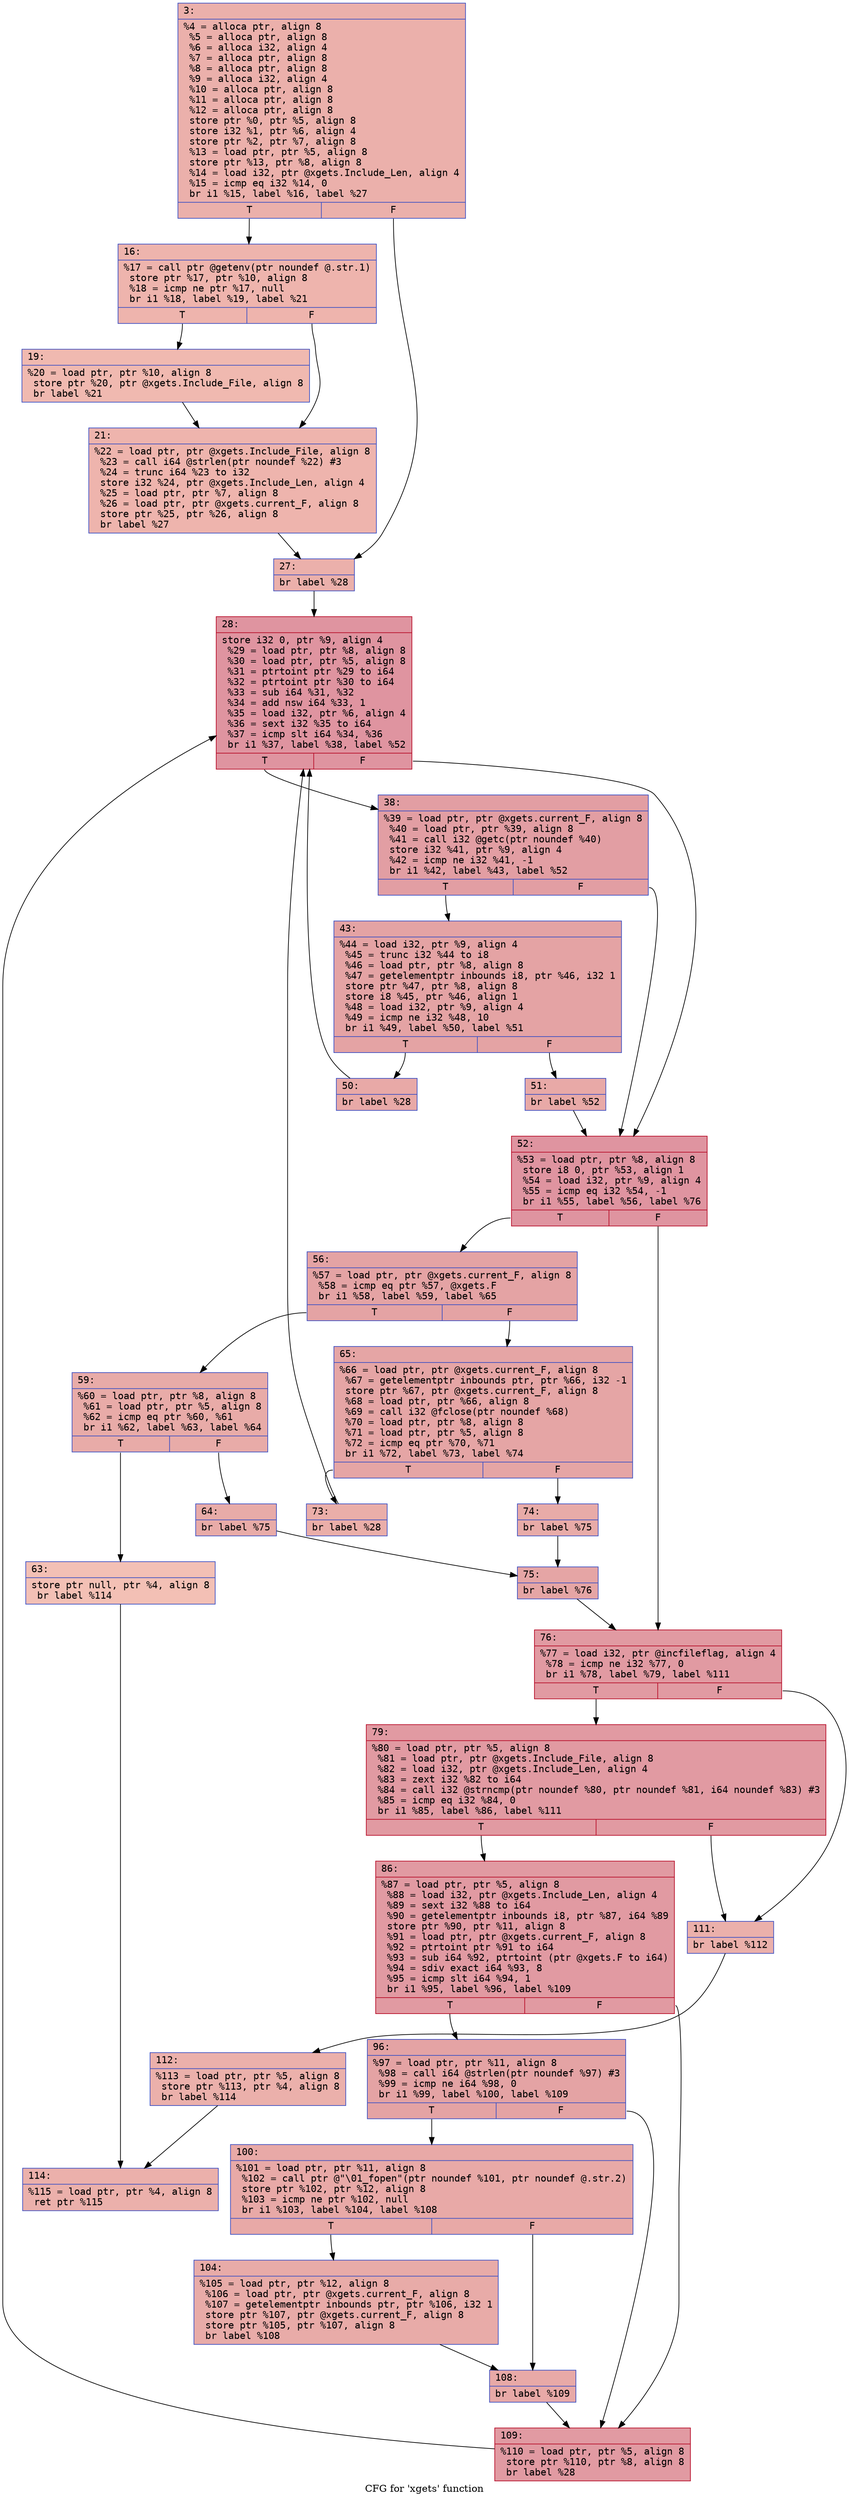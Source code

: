 digraph "CFG for 'xgets' function" {
	label="CFG for 'xgets' function";

	Node0x60000190ba70 [shape=record,color="#3d50c3ff", style=filled, fillcolor="#d24b4070" fontname="Courier",label="{3:\l|  %4 = alloca ptr, align 8\l  %5 = alloca ptr, align 8\l  %6 = alloca i32, align 4\l  %7 = alloca ptr, align 8\l  %8 = alloca ptr, align 8\l  %9 = alloca i32, align 4\l  %10 = alloca ptr, align 8\l  %11 = alloca ptr, align 8\l  %12 = alloca ptr, align 8\l  store ptr %0, ptr %5, align 8\l  store i32 %1, ptr %6, align 4\l  store ptr %2, ptr %7, align 8\l  %13 = load ptr, ptr %5, align 8\l  store ptr %13, ptr %8, align 8\l  %14 = load i32, ptr @xgets.Include_Len, align 4\l  %15 = icmp eq i32 %14, 0\l  br i1 %15, label %16, label %27\l|{<s0>T|<s1>F}}"];
	Node0x60000190ba70:s0 -> Node0x60000190bac0[tooltip="3 -> 16\nProbability 37.50%" ];
	Node0x60000190ba70:s1 -> Node0x60000190bbb0[tooltip="3 -> 27\nProbability 62.50%" ];
	Node0x60000190bac0 [shape=record,color="#3d50c3ff", style=filled, fillcolor="#d8564670" fontname="Courier",label="{16:\l|  %17 = call ptr @getenv(ptr noundef @.str.1)\l  store ptr %17, ptr %10, align 8\l  %18 = icmp ne ptr %17, null\l  br i1 %18, label %19, label %21\l|{<s0>T|<s1>F}}"];
	Node0x60000190bac0:s0 -> Node0x60000190bb10[tooltip="16 -> 19\nProbability 62.50%" ];
	Node0x60000190bac0:s1 -> Node0x60000190bb60[tooltip="16 -> 21\nProbability 37.50%" ];
	Node0x60000190bb10 [shape=record,color="#3d50c3ff", style=filled, fillcolor="#de614d70" fontname="Courier",label="{19:\l|  %20 = load ptr, ptr %10, align 8\l  store ptr %20, ptr @xgets.Include_File, align 8\l  br label %21\l}"];
	Node0x60000190bb10 -> Node0x60000190bb60[tooltip="19 -> 21\nProbability 100.00%" ];
	Node0x60000190bb60 [shape=record,color="#3d50c3ff", style=filled, fillcolor="#d8564670" fontname="Courier",label="{21:\l|  %22 = load ptr, ptr @xgets.Include_File, align 8\l  %23 = call i64 @strlen(ptr noundef %22) #3\l  %24 = trunc i64 %23 to i32\l  store i32 %24, ptr @xgets.Include_Len, align 4\l  %25 = load ptr, ptr %7, align 8\l  %26 = load ptr, ptr @xgets.current_F, align 8\l  store ptr %25, ptr %26, align 8\l  br label %27\l}"];
	Node0x60000190bb60 -> Node0x60000190bbb0[tooltip="21 -> 27\nProbability 100.00%" ];
	Node0x60000190bbb0 [shape=record,color="#3d50c3ff", style=filled, fillcolor="#d24b4070" fontname="Courier",label="{27:\l|  br label %28\l}"];
	Node0x60000190bbb0 -> Node0x60000190bc00[tooltip="27 -> 28\nProbability 100.00%" ];
	Node0x60000190bc00 [shape=record,color="#b70d28ff", style=filled, fillcolor="#b70d2870" fontname="Courier",label="{28:\l|  store i32 0, ptr %9, align 4\l  %29 = load ptr, ptr %8, align 8\l  %30 = load ptr, ptr %5, align 8\l  %31 = ptrtoint ptr %29 to i64\l  %32 = ptrtoint ptr %30 to i64\l  %33 = sub i64 %31, %32\l  %34 = add nsw i64 %33, 1\l  %35 = load i32, ptr %6, align 4\l  %36 = sext i32 %35 to i64\l  %37 = icmp slt i64 %34, %36\l  br i1 %37, label %38, label %52\l|{<s0>T|<s1>F}}"];
	Node0x60000190bc00:s0 -> Node0x60000190bc50[tooltip="28 -> 38\nProbability 50.00%" ];
	Node0x60000190bc00:s1 -> Node0x60000190bd90[tooltip="28 -> 52\nProbability 50.00%" ];
	Node0x60000190bc50 [shape=record,color="#3d50c3ff", style=filled, fillcolor="#be242e70" fontname="Courier",label="{38:\l|  %39 = load ptr, ptr @xgets.current_F, align 8\l  %40 = load ptr, ptr %39, align 8\l  %41 = call i32 @getc(ptr noundef %40)\l  store i32 %41, ptr %9, align 4\l  %42 = icmp ne i32 %41, -1\l  br i1 %42, label %43, label %52\l|{<s0>T|<s1>F}}"];
	Node0x60000190bc50:s0 -> Node0x60000190bca0[tooltip="38 -> 43\nProbability 62.50%" ];
	Node0x60000190bc50:s1 -> Node0x60000190bd90[tooltip="38 -> 52\nProbability 37.50%" ];
	Node0x60000190bca0 [shape=record,color="#3d50c3ff", style=filled, fillcolor="#c32e3170" fontname="Courier",label="{43:\l|  %44 = load i32, ptr %9, align 4\l  %45 = trunc i32 %44 to i8\l  %46 = load ptr, ptr %8, align 8\l  %47 = getelementptr inbounds i8, ptr %46, i32 1\l  store ptr %47, ptr %8, align 8\l  store i8 %45, ptr %46, align 1\l  %48 = load i32, ptr %9, align 4\l  %49 = icmp ne i32 %48, 10\l  br i1 %49, label %50, label %51\l|{<s0>T|<s1>F}}"];
	Node0x60000190bca0:s0 -> Node0x60000190bcf0[tooltip="43 -> 50\nProbability 50.00%" ];
	Node0x60000190bca0:s1 -> Node0x60000190bd40[tooltip="43 -> 51\nProbability 50.00%" ];
	Node0x60000190bcf0 [shape=record,color="#3d50c3ff", style=filled, fillcolor="#ca3b3770" fontname="Courier",label="{50:\l|  br label %28\l}"];
	Node0x60000190bcf0 -> Node0x60000190bc00[tooltip="50 -> 28\nProbability 100.00%" ];
	Node0x60000190bd40 [shape=record,color="#3d50c3ff", style=filled, fillcolor="#ca3b3770" fontname="Courier",label="{51:\l|  br label %52\l}"];
	Node0x60000190bd40 -> Node0x60000190bd90[tooltip="51 -> 52\nProbability 100.00%" ];
	Node0x60000190bd90 [shape=record,color="#b70d28ff", style=filled, fillcolor="#b70d2870" fontname="Courier",label="{52:\l|  %53 = load ptr, ptr %8, align 8\l  store i8 0, ptr %53, align 1\l  %54 = load i32, ptr %9, align 4\l  %55 = icmp eq i32 %54, -1\l  br i1 %55, label %56, label %76\l|{<s0>T|<s1>F}}"];
	Node0x60000190bd90:s0 -> Node0x60000190bde0[tooltip="52 -> 56\nProbability 37.50%" ];
	Node0x60000190bd90:s1 -> Node0x6000019140a0[tooltip="52 -> 76\nProbability 62.50%" ];
	Node0x60000190bde0 [shape=record,color="#3d50c3ff", style=filled, fillcolor="#c32e3170" fontname="Courier",label="{56:\l|  %57 = load ptr, ptr @xgets.current_F, align 8\l  %58 = icmp eq ptr %57, @xgets.F\l  br i1 %58, label %59, label %65\l|{<s0>T|<s1>F}}"];
	Node0x60000190bde0:s0 -> Node0x60000190be30[tooltip="56 -> 59\nProbability 37.50%" ];
	Node0x60000190bde0:s1 -> Node0x60000190bf20[tooltip="56 -> 65\nProbability 62.50%" ];
	Node0x60000190be30 [shape=record,color="#3d50c3ff", style=filled, fillcolor="#cc403a70" fontname="Courier",label="{59:\l|  %60 = load ptr, ptr %8, align 8\l  %61 = load ptr, ptr %5, align 8\l  %62 = icmp eq ptr %60, %61\l  br i1 %62, label %63, label %64\l|{<s0>T|<s1>F}}"];
	Node0x60000190be30:s0 -> Node0x60000190be80[tooltip="59 -> 63\nProbability 3.12%" ];
	Node0x60000190be30:s1 -> Node0x60000190bed0[tooltip="59 -> 64\nProbability 96.88%" ];
	Node0x60000190be80 [shape=record,color="#3d50c3ff", style=filled, fillcolor="#e5705870" fontname="Courier",label="{63:\l|  store ptr null, ptr %4, align 8\l  br label %114\l}"];
	Node0x60000190be80 -> Node0x6000019143c0[tooltip="63 -> 114\nProbability 100.00%" ];
	Node0x60000190bed0 [shape=record,color="#3d50c3ff", style=filled, fillcolor="#cc403a70" fontname="Courier",label="{64:\l|  br label %75\l}"];
	Node0x60000190bed0 -> Node0x600001914050[tooltip="64 -> 75\nProbability 100.00%" ];
	Node0x60000190bf20 [shape=record,color="#3d50c3ff", style=filled, fillcolor="#c5333470" fontname="Courier",label="{65:\l|  %66 = load ptr, ptr @xgets.current_F, align 8\l  %67 = getelementptr inbounds ptr, ptr %66, i32 -1\l  store ptr %67, ptr @xgets.current_F, align 8\l  %68 = load ptr, ptr %66, align 8\l  %69 = call i32 @fclose(ptr noundef %68)\l  %70 = load ptr, ptr %8, align 8\l  %71 = load ptr, ptr %5, align 8\l  %72 = icmp eq ptr %70, %71\l  br i1 %72, label %73, label %74\l|{<s0>T|<s1>F}}"];
	Node0x60000190bf20:s0 -> Node0x60000190bf70[tooltip="65 -> 73\nProbability 37.50%" ];
	Node0x60000190bf20:s1 -> Node0x600001914000[tooltip="65 -> 74\nProbability 62.50%" ];
	Node0x60000190bf70 [shape=record,color="#3d50c3ff", style=filled, fillcolor="#d0473d70" fontname="Courier",label="{73:\l|  br label %28\l}"];
	Node0x60000190bf70 -> Node0x60000190bc00[tooltip="73 -> 28\nProbability 100.00%" ];
	Node0x600001914000 [shape=record,color="#3d50c3ff", style=filled, fillcolor="#cc403a70" fontname="Courier",label="{74:\l|  br label %75\l}"];
	Node0x600001914000 -> Node0x600001914050[tooltip="74 -> 75\nProbability 100.00%" ];
	Node0x600001914050 [shape=record,color="#3d50c3ff", style=filled, fillcolor="#c5333470" fontname="Courier",label="{75:\l|  br label %76\l}"];
	Node0x600001914050 -> Node0x6000019140a0[tooltip="75 -> 76\nProbability 100.00%" ];
	Node0x6000019140a0 [shape=record,color="#b70d28ff", style=filled, fillcolor="#bb1b2c70" fontname="Courier",label="{76:\l|  %77 = load i32, ptr @incfileflag, align 4\l  %78 = icmp ne i32 %77, 0\l  br i1 %78, label %79, label %111\l|{<s0>T|<s1>F}}"];
	Node0x6000019140a0:s0 -> Node0x6000019140f0[tooltip="76 -> 79\nProbability 96.88%" ];
	Node0x6000019140a0:s1 -> Node0x600001914320[tooltip="76 -> 111\nProbability 3.12%" ];
	Node0x6000019140f0 [shape=record,color="#b70d28ff", style=filled, fillcolor="#bb1b2c70" fontname="Courier",label="{79:\l|  %80 = load ptr, ptr %5, align 8\l  %81 = load ptr, ptr @xgets.Include_File, align 8\l  %82 = load i32, ptr @xgets.Include_Len, align 4\l  %83 = zext i32 %82 to i64\l  %84 = call i32 @strncmp(ptr noundef %80, ptr noundef %81, i64 noundef %83) #3\l  %85 = icmp eq i32 %84, 0\l  br i1 %85, label %86, label %111\l|{<s0>T|<s1>F}}"];
	Node0x6000019140f0:s0 -> Node0x600001914140[tooltip="79 -> 86\nProbability 96.88%" ];
	Node0x6000019140f0:s1 -> Node0x600001914320[tooltip="79 -> 111\nProbability 3.12%" ];
	Node0x600001914140 [shape=record,color="#b70d28ff", style=filled, fillcolor="#bb1b2c70" fontname="Courier",label="{86:\l|  %87 = load ptr, ptr %5, align 8\l  %88 = load i32, ptr @xgets.Include_Len, align 4\l  %89 = sext i32 %88 to i64\l  %90 = getelementptr inbounds i8, ptr %87, i64 %89\l  store ptr %90, ptr %11, align 8\l  %91 = load ptr, ptr @xgets.current_F, align 8\l  %92 = ptrtoint ptr %91 to i64\l  %93 = sub i64 %92, ptrtoint (ptr @xgets.F to i64)\l  %94 = sdiv exact i64 %93, 8\l  %95 = icmp slt i64 %94, 1\l  br i1 %95, label %96, label %109\l|{<s0>T|<s1>F}}"];
	Node0x600001914140:s0 -> Node0x600001914190[tooltip="86 -> 96\nProbability 37.50%" ];
	Node0x600001914140:s1 -> Node0x6000019142d0[tooltip="86 -> 109\nProbability 62.50%" ];
	Node0x600001914190 [shape=record,color="#3d50c3ff", style=filled, fillcolor="#c32e3170" fontname="Courier",label="{96:\l|  %97 = load ptr, ptr %11, align 8\l  %98 = call i64 @strlen(ptr noundef %97) #3\l  %99 = icmp ne i64 %98, 0\l  br i1 %99, label %100, label %109\l|{<s0>T|<s1>F}}"];
	Node0x600001914190:s0 -> Node0x6000019141e0[tooltip="96 -> 100\nProbability 62.50%" ];
	Node0x600001914190:s1 -> Node0x6000019142d0[tooltip="96 -> 109\nProbability 37.50%" ];
	Node0x6000019141e0 [shape=record,color="#3d50c3ff", style=filled, fillcolor="#ca3b3770" fontname="Courier",label="{100:\l|  %101 = load ptr, ptr %11, align 8\l  %102 = call ptr @\"\\01_fopen\"(ptr noundef %101, ptr noundef @.str.2)\l  store ptr %102, ptr %12, align 8\l  %103 = icmp ne ptr %102, null\l  br i1 %103, label %104, label %108\l|{<s0>T|<s1>F}}"];
	Node0x6000019141e0:s0 -> Node0x600001914230[tooltip="100 -> 104\nProbability 62.50%" ];
	Node0x6000019141e0:s1 -> Node0x600001914280[tooltip="100 -> 108\nProbability 37.50%" ];
	Node0x600001914230 [shape=record,color="#3d50c3ff", style=filled, fillcolor="#cc403a70" fontname="Courier",label="{104:\l|  %105 = load ptr, ptr %12, align 8\l  %106 = load ptr, ptr @xgets.current_F, align 8\l  %107 = getelementptr inbounds ptr, ptr %106, i32 1\l  store ptr %107, ptr @xgets.current_F, align 8\l  store ptr %105, ptr %107, align 8\l  br label %108\l}"];
	Node0x600001914230 -> Node0x600001914280[tooltip="104 -> 108\nProbability 100.00%" ];
	Node0x600001914280 [shape=record,color="#3d50c3ff", style=filled, fillcolor="#ca3b3770" fontname="Courier",label="{108:\l|  br label %109\l}"];
	Node0x600001914280 -> Node0x6000019142d0[tooltip="108 -> 109\nProbability 100.00%" ];
	Node0x6000019142d0 [shape=record,color="#b70d28ff", style=filled, fillcolor="#bb1b2c70" fontname="Courier",label="{109:\l|  %110 = load ptr, ptr %5, align 8\l  store ptr %110, ptr %8, align 8\l  br label %28\l}"];
	Node0x6000019142d0 -> Node0x60000190bc00[tooltip="109 -> 28\nProbability 100.00%" ];
	Node0x600001914320 [shape=record,color="#3d50c3ff", style=filled, fillcolor="#d24b4070" fontname="Courier",label="{111:\l|  br label %112\l}"];
	Node0x600001914320 -> Node0x600001914370[tooltip="111 -> 112\nProbability 100.00%" ];
	Node0x600001914370 [shape=record,color="#3d50c3ff", style=filled, fillcolor="#d24b4070" fontname="Courier",label="{112:\l|  %113 = load ptr, ptr %5, align 8\l  store ptr %113, ptr %4, align 8\l  br label %114\l}"];
	Node0x600001914370 -> Node0x6000019143c0[tooltip="112 -> 114\nProbability 100.00%" ];
	Node0x6000019143c0 [shape=record,color="#3d50c3ff", style=filled, fillcolor="#d24b4070" fontname="Courier",label="{114:\l|  %115 = load ptr, ptr %4, align 8\l  ret ptr %115\l}"];
}
